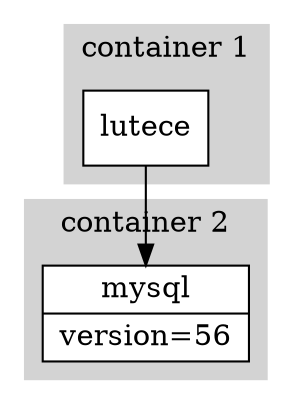 digraph Config {
  node [shape="record",style="filled",fillcolor="white"];
  subgraph cluster_1 {
    label="container 1";
    style="filled";
    color="lightgrey";
    lutece_0 [label="lutece"];
  }
  subgraph cluster_2 {
    label="container 2";
    style="filled";
    color="lightgrey";
    mysql_0 [label="{mysql|version=56}"];
  }
  lutece_0 -> mysql_0;
}
